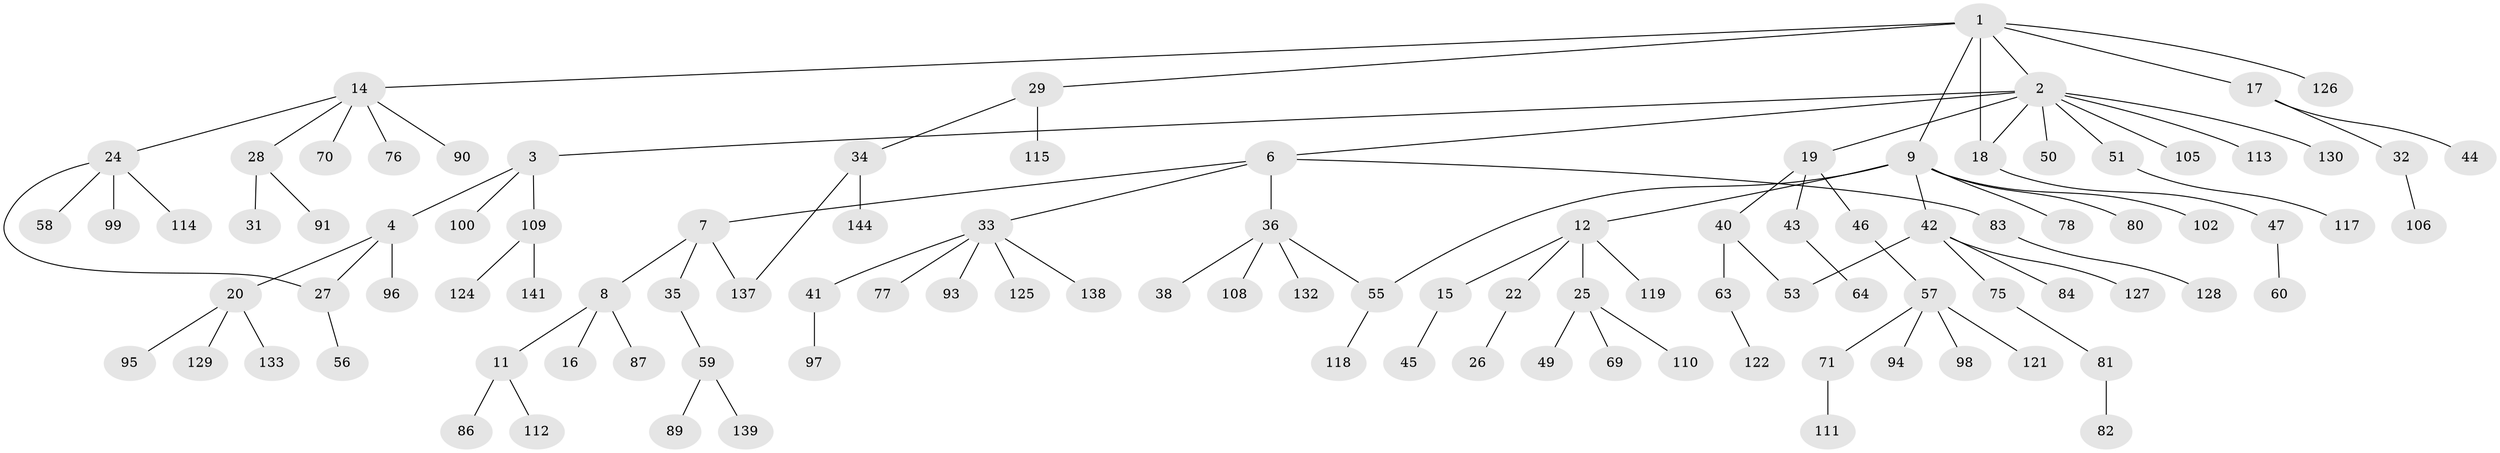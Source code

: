 // original degree distribution, {6: 0.020833333333333332, 5: 0.0625, 3: 0.09027777777777778, 4: 0.05555555555555555, 7: 0.013888888888888888, 2: 0.2708333333333333, 1: 0.4861111111111111}
// Generated by graph-tools (version 1.1) at 2025/41/03/06/25 10:41:27]
// undirected, 106 vertices, 110 edges
graph export_dot {
graph [start="1"]
  node [color=gray90,style=filled];
  1 [super="+10"];
  2 [super="+5"];
  3 [super="+61"];
  4 [super="+135"];
  6;
  7 [super="+142"];
  8 [super="+21"];
  9 [super="+120"];
  11;
  12 [super="+13"];
  14 [super="+23"];
  15 [super="+74"];
  16 [super="+85"];
  17 [super="+101"];
  18 [super="+79"];
  19 [super="+37"];
  20 [super="+39"];
  22;
  24 [super="+143"];
  25 [super="+30"];
  26;
  27 [super="+48"];
  28 [super="+62"];
  29 [super="+88"];
  31 [super="+92"];
  32;
  33 [super="+68"];
  34 [super="+104"];
  35;
  36 [super="+54"];
  38;
  40;
  41 [super="+72"];
  42 [super="+67"];
  43;
  44;
  45;
  46;
  47 [super="+52"];
  49;
  50;
  51;
  53 [super="+123"];
  55;
  56;
  57 [super="+65"];
  58;
  59 [super="+66"];
  60 [super="+73"];
  63 [super="+107"];
  64 [super="+136"];
  69;
  70;
  71;
  75;
  76;
  77;
  78;
  80;
  81;
  82 [super="+134"];
  83;
  84;
  86;
  87;
  89;
  90 [super="+103"];
  91;
  93;
  94;
  95;
  96;
  97 [super="+140"];
  98;
  99;
  100;
  102;
  105;
  106;
  108 [super="+131"];
  109 [super="+116"];
  110;
  111;
  112;
  113;
  114;
  115;
  117;
  118;
  119;
  121;
  122;
  124;
  125;
  126;
  127;
  128;
  129;
  130;
  132;
  133;
  137;
  138;
  139;
  141;
  144;
  1 -- 2;
  1 -- 9;
  1 -- 17;
  1 -- 29;
  1 -- 126;
  1 -- 18;
  1 -- 14;
  2 -- 3;
  2 -- 18;
  2 -- 19;
  2 -- 113;
  2 -- 130;
  2 -- 50;
  2 -- 51;
  2 -- 6;
  2 -- 105;
  3 -- 4;
  3 -- 100;
  3 -- 109;
  4 -- 20;
  4 -- 96;
  4 -- 27;
  6 -- 7;
  6 -- 33;
  6 -- 36;
  6 -- 83;
  7 -- 8;
  7 -- 35;
  7 -- 137;
  8 -- 11;
  8 -- 16;
  8 -- 87;
  9 -- 12;
  9 -- 42;
  9 -- 78;
  9 -- 80;
  9 -- 102;
  9 -- 55;
  11 -- 86;
  11 -- 112;
  12 -- 22;
  12 -- 25;
  12 -- 119;
  12 -- 15;
  14 -- 28;
  14 -- 70;
  14 -- 76;
  14 -- 90;
  14 -- 24;
  15 -- 45;
  17 -- 32;
  17 -- 44;
  18 -- 47;
  19 -- 40;
  19 -- 43;
  19 -- 46;
  20 -- 95;
  20 -- 129;
  20 -- 133;
  22 -- 26;
  24 -- 27;
  24 -- 58;
  24 -- 99;
  24 -- 114;
  25 -- 49;
  25 -- 69;
  25 -- 110;
  27 -- 56;
  28 -- 31;
  28 -- 91;
  29 -- 34;
  29 -- 115;
  32 -- 106;
  33 -- 41;
  33 -- 77;
  33 -- 93;
  33 -- 138;
  33 -- 125;
  34 -- 137;
  34 -- 144;
  35 -- 59;
  36 -- 38;
  36 -- 108;
  36 -- 132;
  36 -- 55;
  40 -- 53;
  40 -- 63;
  41 -- 97;
  42 -- 84;
  42 -- 127;
  42 -- 53;
  42 -- 75;
  43 -- 64;
  46 -- 57;
  47 -- 60;
  51 -- 117;
  55 -- 118;
  57 -- 71;
  57 -- 94;
  57 -- 98;
  57 -- 121;
  59 -- 89;
  59 -- 139;
  63 -- 122;
  71 -- 111;
  75 -- 81;
  81 -- 82;
  83 -- 128;
  109 -- 124;
  109 -- 141;
}

